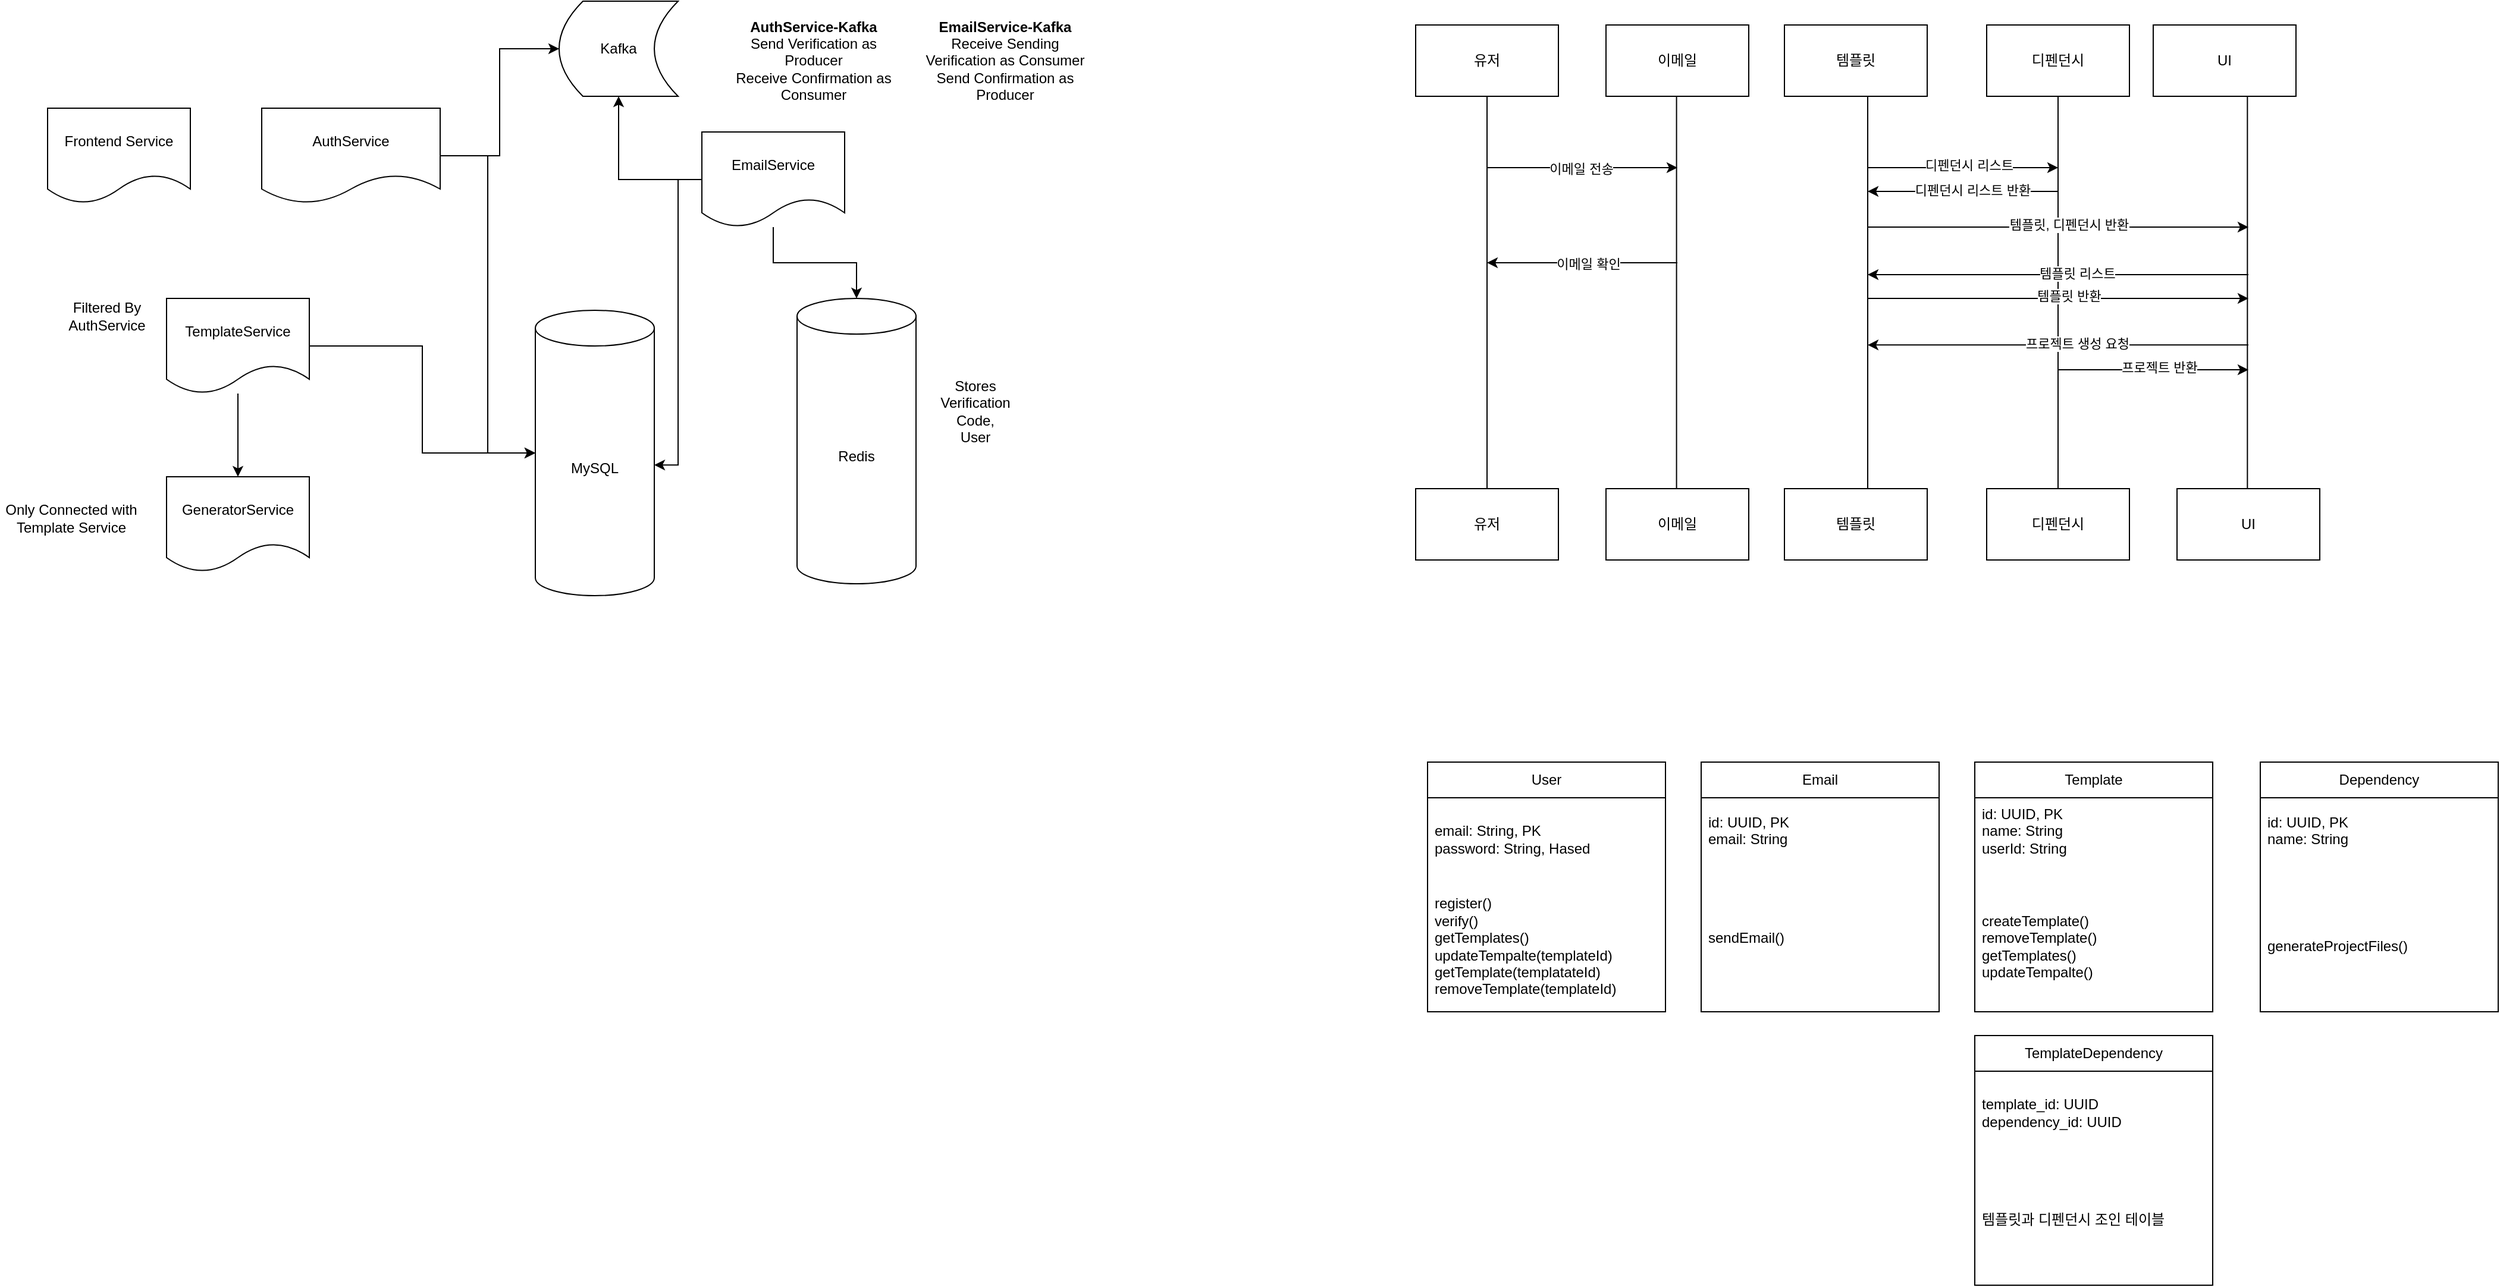 <mxfile version="26.0.6">
  <diagram name="페이지-1" id="Rsd1J2f1OYd2FTplKvdo">
    <mxGraphModel dx="2514" dy="2064" grid="1" gridSize="10" guides="1" tooltips="1" connect="1" arrows="1" fold="1" page="1" pageScale="1" pageWidth="827" pageHeight="1169" math="0" shadow="0">
      <root>
        <mxCell id="0" />
        <mxCell id="1" parent="0" />
        <mxCell id="QANVuixTyLcCwGTkLJHp-1" value="MySQL" style="shape=cylinder3;whiteSpace=wrap;html=1;boundedLbl=1;backgroundOutline=1;size=15;" parent="1" vertex="1">
          <mxGeometry x="180" y="240" width="100" height="240" as="geometry" />
        </mxCell>
        <mxCell id="QANVuixTyLcCwGTkLJHp-5" style="edgeStyle=orthogonalEdgeStyle;rounded=0;orthogonalLoop=1;jettySize=auto;html=1;entryX=0;entryY=0.5;entryDx=0;entryDy=0;" parent="1" source="QANVuixTyLcCwGTkLJHp-2" target="QANVuixTyLcCwGTkLJHp-4" edge="1">
          <mxGeometry relative="1" as="geometry" />
        </mxCell>
        <mxCell id="QANVuixTyLcCwGTkLJHp-2" value="AuthService" style="shape=document;whiteSpace=wrap;html=1;boundedLbl=1;" parent="1" vertex="1">
          <mxGeometry x="-50" y="70" width="150" height="80" as="geometry" />
        </mxCell>
        <mxCell id="QANVuixTyLcCwGTkLJHp-6" style="edgeStyle=orthogonalEdgeStyle;rounded=0;orthogonalLoop=1;jettySize=auto;html=1;" parent="1" source="QANVuixTyLcCwGTkLJHp-3" target="QANVuixTyLcCwGTkLJHp-4" edge="1">
          <mxGeometry relative="1" as="geometry" />
        </mxCell>
        <mxCell id="QANVuixTyLcCwGTkLJHp-3" value="EmailService" style="shape=document;whiteSpace=wrap;html=1;boundedLbl=1;" parent="1" vertex="1">
          <mxGeometry x="320" y="90" width="120" height="80" as="geometry" />
        </mxCell>
        <mxCell id="QANVuixTyLcCwGTkLJHp-4" value="Kafka" style="shape=dataStorage;whiteSpace=wrap;html=1;fixedSize=1;" parent="1" vertex="1">
          <mxGeometry x="200" y="-20" width="100" height="80" as="geometry" />
        </mxCell>
        <mxCell id="QANVuixTyLcCwGTkLJHp-10" value="&lt;b&gt;AuthService-Kafka&lt;/b&gt;&lt;div&gt;Send Verification as Producer&lt;br&gt;Receive Confirmation as Consumer&lt;/div&gt;" style="text;html=1;align=center;verticalAlign=middle;whiteSpace=wrap;rounded=0;" parent="1" vertex="1">
          <mxGeometry x="339" y="-20" width="150" height="100" as="geometry" />
        </mxCell>
        <mxCell id="QANVuixTyLcCwGTkLJHp-11" value="&lt;b&gt;EmailService-Kafka&lt;/b&gt;&lt;div&gt;Receive Sending Verification as Consumer&lt;/div&gt;&lt;div&gt;Send Confirmation as Producer&lt;/div&gt;" style="text;html=1;align=center;verticalAlign=middle;whiteSpace=wrap;rounded=0;" parent="1" vertex="1">
          <mxGeometry x="500" y="-20" width="150" height="100" as="geometry" />
        </mxCell>
        <mxCell id="QANVuixTyLcCwGTkLJHp-12" style="edgeStyle=orthogonalEdgeStyle;rounded=0;orthogonalLoop=1;jettySize=auto;html=1;entryX=0;entryY=0.5;entryDx=0;entryDy=0;entryPerimeter=0;" parent="1" source="QANVuixTyLcCwGTkLJHp-2" target="QANVuixTyLcCwGTkLJHp-1" edge="1">
          <mxGeometry relative="1" as="geometry" />
        </mxCell>
        <mxCell id="QANVuixTyLcCwGTkLJHp-13" style="edgeStyle=orthogonalEdgeStyle;rounded=0;orthogonalLoop=1;jettySize=auto;html=1;entryX=1;entryY=0.542;entryDx=0;entryDy=0;entryPerimeter=0;" parent="1" source="QANVuixTyLcCwGTkLJHp-3" target="QANVuixTyLcCwGTkLJHp-1" edge="1">
          <mxGeometry relative="1" as="geometry" />
        </mxCell>
        <mxCell id="QANVuixTyLcCwGTkLJHp-15" style="edgeStyle=orthogonalEdgeStyle;rounded=0;orthogonalLoop=1;jettySize=auto;html=1;" parent="1" source="QANVuixTyLcCwGTkLJHp-14" target="QANVuixTyLcCwGTkLJHp-1" edge="1">
          <mxGeometry relative="1" as="geometry" />
        </mxCell>
        <mxCell id="QANVuixTyLcCwGTkLJHp-17" style="edgeStyle=orthogonalEdgeStyle;rounded=0;orthogonalLoop=1;jettySize=auto;html=1;" parent="1" source="QANVuixTyLcCwGTkLJHp-14" target="QANVuixTyLcCwGTkLJHp-16" edge="1">
          <mxGeometry relative="1" as="geometry" />
        </mxCell>
        <mxCell id="QANVuixTyLcCwGTkLJHp-14" value="TemplateService" style="shape=document;whiteSpace=wrap;html=1;boundedLbl=1;" parent="1" vertex="1">
          <mxGeometry x="-130" y="230" width="120" height="80" as="geometry" />
        </mxCell>
        <mxCell id="QANVuixTyLcCwGTkLJHp-16" value="GeneratorService" style="shape=document;whiteSpace=wrap;html=1;boundedLbl=1;" parent="1" vertex="1">
          <mxGeometry x="-130" y="380" width="120" height="80" as="geometry" />
        </mxCell>
        <mxCell id="QANVuixTyLcCwGTkLJHp-18" value="Filtered By AuthService" style="text;html=1;align=center;verticalAlign=middle;whiteSpace=wrap;rounded=0;" parent="1" vertex="1">
          <mxGeometry x="-210" y="230" width="60" height="30" as="geometry" />
        </mxCell>
        <mxCell id="QANVuixTyLcCwGTkLJHp-19" value="Only Connected with Template Service" style="text;html=1;align=center;verticalAlign=middle;whiteSpace=wrap;rounded=0;" parent="1" vertex="1">
          <mxGeometry x="-270" y="380" width="120" height="70" as="geometry" />
        </mxCell>
        <mxCell id="QANVuixTyLcCwGTkLJHp-20" value="Frontend Service" style="shape=document;whiteSpace=wrap;html=1;boundedLbl=1;" parent="1" vertex="1">
          <mxGeometry x="-230" y="70" width="120" height="80" as="geometry" />
        </mxCell>
        <mxCell id="QANVuixTyLcCwGTkLJHp-71" value="유저" style="rounded=0;whiteSpace=wrap;html=1;" parent="1" vertex="1">
          <mxGeometry x="920" width="120" height="60" as="geometry" />
        </mxCell>
        <mxCell id="QANVuixTyLcCwGTkLJHp-72" value="템플릿" style="rounded=0;whiteSpace=wrap;html=1;" parent="1" vertex="1">
          <mxGeometry x="1230" width="120" height="60" as="geometry" />
        </mxCell>
        <mxCell id="QANVuixTyLcCwGTkLJHp-73" value="디펜던시" style="rounded=0;whiteSpace=wrap;html=1;" parent="1" vertex="1">
          <mxGeometry x="1400" width="120" height="60" as="geometry" />
        </mxCell>
        <mxCell id="QANVuixTyLcCwGTkLJHp-74" value="이메일" style="rounded=0;whiteSpace=wrap;html=1;" parent="1" vertex="1">
          <mxGeometry x="1080" width="120" height="60" as="geometry" />
        </mxCell>
        <mxCell id="QANVuixTyLcCwGTkLJHp-79" value="유저" style="rounded=0;whiteSpace=wrap;html=1;" parent="1" vertex="1">
          <mxGeometry x="920" y="390" width="120" height="60" as="geometry" />
        </mxCell>
        <mxCell id="QANVuixTyLcCwGTkLJHp-80" value="템플릿" style="rounded=0;whiteSpace=wrap;html=1;" parent="1" vertex="1">
          <mxGeometry x="1230" y="390" width="120" height="60" as="geometry" />
        </mxCell>
        <mxCell id="QANVuixTyLcCwGTkLJHp-81" value="디펜던시" style="rounded=0;whiteSpace=wrap;html=1;" parent="1" vertex="1">
          <mxGeometry x="1400" y="390" width="120" height="60" as="geometry" />
        </mxCell>
        <mxCell id="QANVuixTyLcCwGTkLJHp-82" value="이메일" style="rounded=0;whiteSpace=wrap;html=1;" parent="1" vertex="1">
          <mxGeometry x="1080" y="390" width="120" height="60" as="geometry" />
        </mxCell>
        <mxCell id="QANVuixTyLcCwGTkLJHp-83" value="" style="endArrow=none;html=1;rounded=0;exitX=0.5;exitY=0;exitDx=0;exitDy=0;" parent="1" source="QANVuixTyLcCwGTkLJHp-79" target="QANVuixTyLcCwGTkLJHp-71" edge="1">
          <mxGeometry width="50" height="50" relative="1" as="geometry">
            <mxPoint x="1000" y="330" as="sourcePoint" />
            <mxPoint x="1010" y="70" as="targetPoint" />
          </mxGeometry>
        </mxCell>
        <mxCell id="QANVuixTyLcCwGTkLJHp-84" value="" style="endArrow=none;html=1;rounded=0;exitX=0.5;exitY=0;exitDx=0;exitDy=0;" parent="1" edge="1">
          <mxGeometry width="50" height="50" relative="1" as="geometry">
            <mxPoint x="1139.29" y="390" as="sourcePoint" />
            <mxPoint x="1139.29" y="60" as="targetPoint" />
          </mxGeometry>
        </mxCell>
        <mxCell id="QANVuixTyLcCwGTkLJHp-85" value="" style="endArrow=none;html=1;rounded=0;exitX=0.5;exitY=0;exitDx=0;exitDy=0;" parent="1" edge="1">
          <mxGeometry width="50" height="50" relative="1" as="geometry">
            <mxPoint x="1300" y="390" as="sourcePoint" />
            <mxPoint x="1300" y="60" as="targetPoint" />
          </mxGeometry>
        </mxCell>
        <mxCell id="QANVuixTyLcCwGTkLJHp-86" value="" style="endArrow=none;html=1;rounded=0;exitX=0.5;exitY=0;exitDx=0;exitDy=0;" parent="1" edge="1">
          <mxGeometry width="50" height="50" relative="1" as="geometry">
            <mxPoint x="1460" y="390" as="sourcePoint" />
            <mxPoint x="1460" y="60" as="targetPoint" />
          </mxGeometry>
        </mxCell>
        <mxCell id="QANVuixTyLcCwGTkLJHp-87" value="" style="endArrow=classic;html=1;rounded=0;" parent="1" edge="1">
          <mxGeometry width="50" height="50" relative="1" as="geometry">
            <mxPoint x="980" y="120" as="sourcePoint" />
            <mxPoint x="1140" y="120" as="targetPoint" />
          </mxGeometry>
        </mxCell>
        <mxCell id="QANVuixTyLcCwGTkLJHp-88" value="이메일 전송" style="edgeLabel;html=1;align=center;verticalAlign=middle;resizable=0;points=[];" parent="QANVuixTyLcCwGTkLJHp-87" vertex="1" connectable="0">
          <mxGeometry x="-0.019" y="-1" relative="1" as="geometry">
            <mxPoint as="offset" />
          </mxGeometry>
        </mxCell>
        <mxCell id="QANVuixTyLcCwGTkLJHp-92" value="" style="endArrow=classic;html=1;rounded=0;" parent="1" edge="1">
          <mxGeometry width="50" height="50" relative="1" as="geometry">
            <mxPoint x="1300" y="120" as="sourcePoint" />
            <mxPoint x="1460" y="120" as="targetPoint" />
          </mxGeometry>
        </mxCell>
        <mxCell id="QANVuixTyLcCwGTkLJHp-98" value="디펜던시 리스트" style="edgeLabel;html=1;align=center;verticalAlign=middle;resizable=0;points=[];" parent="QANVuixTyLcCwGTkLJHp-92" vertex="1" connectable="0">
          <mxGeometry x="0.054" y="2" relative="1" as="geometry">
            <mxPoint as="offset" />
          </mxGeometry>
        </mxCell>
        <mxCell id="QANVuixTyLcCwGTkLJHp-93" value="" style="endArrow=classic;html=1;rounded=0;" parent="1" edge="1">
          <mxGeometry width="50" height="50" relative="1" as="geometry">
            <mxPoint x="1140" y="200" as="sourcePoint" />
            <mxPoint x="980" y="200" as="targetPoint" />
          </mxGeometry>
        </mxCell>
        <mxCell id="QANVuixTyLcCwGTkLJHp-95" value="이메일 확인" style="edgeLabel;html=1;align=center;verticalAlign=middle;resizable=0;points=[];" parent="QANVuixTyLcCwGTkLJHp-93" vertex="1" connectable="0">
          <mxGeometry x="-0.054" y="1" relative="1" as="geometry">
            <mxPoint as="offset" />
          </mxGeometry>
        </mxCell>
        <mxCell id="QANVuixTyLcCwGTkLJHp-101" value="UI" style="rounded=0;whiteSpace=wrap;html=1;" parent="1" vertex="1">
          <mxGeometry x="1540" width="120" height="60" as="geometry" />
        </mxCell>
        <mxCell id="QANVuixTyLcCwGTkLJHp-102" value="UI" style="rounded=0;whiteSpace=wrap;html=1;" parent="1" vertex="1">
          <mxGeometry x="1560" y="390" width="120" height="60" as="geometry" />
        </mxCell>
        <mxCell id="QANVuixTyLcCwGTkLJHp-103" value="" style="endArrow=none;html=1;rounded=0;exitX=0.5;exitY=0;exitDx=0;exitDy=0;" parent="1" edge="1">
          <mxGeometry width="50" height="50" relative="1" as="geometry">
            <mxPoint x="1619.17" y="390" as="sourcePoint" />
            <mxPoint x="1619.17" y="60" as="targetPoint" />
          </mxGeometry>
        </mxCell>
        <mxCell id="QANVuixTyLcCwGTkLJHp-104" value="" style="endArrow=classic;html=1;rounded=0;" parent="1" edge="1">
          <mxGeometry width="50" height="50" relative="1" as="geometry">
            <mxPoint x="1620" y="269.17" as="sourcePoint" />
            <mxPoint x="1300" y="269.17" as="targetPoint" />
          </mxGeometry>
        </mxCell>
        <mxCell id="QANVuixTyLcCwGTkLJHp-105" value="프로젝트 생성 요청" style="edgeLabel;html=1;align=center;verticalAlign=middle;resizable=0;points=[];" parent="QANVuixTyLcCwGTkLJHp-104" vertex="1" connectable="0">
          <mxGeometry x="-0.09" y="-1" relative="1" as="geometry">
            <mxPoint x="1" as="offset" />
          </mxGeometry>
        </mxCell>
        <mxCell id="QANVuixTyLcCwGTkLJHp-106" value="" style="endArrow=classic;html=1;rounded=0;" parent="1" edge="1">
          <mxGeometry width="50" height="50" relative="1" as="geometry">
            <mxPoint x="1460" y="290" as="sourcePoint" />
            <mxPoint x="1620" y="290" as="targetPoint" />
          </mxGeometry>
        </mxCell>
        <mxCell id="QANVuixTyLcCwGTkLJHp-107" value="프로젝트 반환" style="edgeLabel;html=1;align=center;verticalAlign=middle;resizable=0;points=[];" parent="QANVuixTyLcCwGTkLJHp-106" vertex="1" connectable="0">
          <mxGeometry x="0.054" y="2" relative="1" as="geometry">
            <mxPoint as="offset" />
          </mxGeometry>
        </mxCell>
        <mxCell id="QANVuixTyLcCwGTkLJHp-110" value="" style="endArrow=classic;html=1;rounded=0;" parent="1" edge="1">
          <mxGeometry width="50" height="50" relative="1" as="geometry">
            <mxPoint x="1620" y="210" as="sourcePoint" />
            <mxPoint x="1300" y="210" as="targetPoint" />
          </mxGeometry>
        </mxCell>
        <mxCell id="QANVuixTyLcCwGTkLJHp-111" value="템플릿 리스트" style="edgeLabel;html=1;align=center;verticalAlign=middle;resizable=0;points=[];" parent="QANVuixTyLcCwGTkLJHp-110" vertex="1" connectable="0">
          <mxGeometry x="-0.09" y="-1" relative="1" as="geometry">
            <mxPoint x="1" as="offset" />
          </mxGeometry>
        </mxCell>
        <mxCell id="QANVuixTyLcCwGTkLJHp-113" value="" style="endArrow=classic;html=1;rounded=0;" parent="1" edge="1">
          <mxGeometry width="50" height="50" relative="1" as="geometry">
            <mxPoint x="1300" y="230" as="sourcePoint" />
            <mxPoint x="1620" y="230" as="targetPoint" />
          </mxGeometry>
        </mxCell>
        <mxCell id="QANVuixTyLcCwGTkLJHp-114" value="템플릿 반환" style="edgeLabel;html=1;align=center;verticalAlign=middle;resizable=0;points=[];" parent="QANVuixTyLcCwGTkLJHp-113" vertex="1" connectable="0">
          <mxGeometry x="0.054" y="2" relative="1" as="geometry">
            <mxPoint as="offset" />
          </mxGeometry>
        </mxCell>
        <mxCell id="QANVuixTyLcCwGTkLJHp-115" value="" style="endArrow=classic;html=1;rounded=0;" parent="1" edge="1">
          <mxGeometry width="50" height="50" relative="1" as="geometry">
            <mxPoint x="1460" y="140" as="sourcePoint" />
            <mxPoint x="1300" y="140" as="targetPoint" />
          </mxGeometry>
        </mxCell>
        <mxCell id="QANVuixTyLcCwGTkLJHp-116" value="디펜던시 리스트 반환" style="edgeLabel;html=1;align=center;verticalAlign=middle;resizable=0;points=[];" parent="QANVuixTyLcCwGTkLJHp-115" vertex="1" connectable="0">
          <mxGeometry x="-0.09" y="-1" relative="1" as="geometry">
            <mxPoint x="1" as="offset" />
          </mxGeometry>
        </mxCell>
        <mxCell id="QANVuixTyLcCwGTkLJHp-117" value="" style="endArrow=classic;html=1;rounded=0;" parent="1" edge="1">
          <mxGeometry width="50" height="50" relative="1" as="geometry">
            <mxPoint x="1300" y="170" as="sourcePoint" />
            <mxPoint x="1620" y="170" as="targetPoint" />
          </mxGeometry>
        </mxCell>
        <mxCell id="QANVuixTyLcCwGTkLJHp-118" value="템플릿, 디펜던시 반환" style="edgeLabel;html=1;align=center;verticalAlign=middle;resizable=0;points=[];" parent="QANVuixTyLcCwGTkLJHp-117" vertex="1" connectable="0">
          <mxGeometry x="0.054" y="2" relative="1" as="geometry">
            <mxPoint as="offset" />
          </mxGeometry>
        </mxCell>
        <mxCell id="QANVuixTyLcCwGTkLJHp-120" value="User" style="swimlane;fontStyle=0;childLayout=stackLayout;horizontal=1;startSize=30;horizontalStack=0;resizeParent=1;resizeParentMax=0;resizeLast=0;collapsible=1;marginBottom=0;whiteSpace=wrap;html=1;" parent="1" vertex="1">
          <mxGeometry x="930" y="620" width="200" height="210" as="geometry" />
        </mxCell>
        <mxCell id="QANVuixTyLcCwGTkLJHp-121" value="email: String, PK&lt;br&gt;password: String, Hased" style="text;strokeColor=none;fillColor=none;align=left;verticalAlign=middle;spacingLeft=4;spacingRight=4;overflow=hidden;points=[[0,0.5],[1,0.5]];portConstraint=eastwest;rotatable=0;whiteSpace=wrap;html=1;" parent="QANVuixTyLcCwGTkLJHp-120" vertex="1">
          <mxGeometry y="30" width="200" height="70" as="geometry" />
        </mxCell>
        <mxCell id="QANVuixTyLcCwGTkLJHp-123" value="register()&lt;div&gt;verify()&lt;br&gt;&lt;/div&gt;&lt;div&gt;getTemplates()&lt;br&gt;updateTempalte(templateId)&lt;br&gt;getTemplate(templatateId)&lt;/div&gt;&lt;div&gt;removeTemplate(templateId)&lt;br&gt;&lt;/div&gt;" style="text;strokeColor=none;fillColor=none;align=left;verticalAlign=middle;spacingLeft=4;spacingRight=4;overflow=hidden;points=[[0,0.5],[1,0.5]];portConstraint=eastwest;rotatable=0;whiteSpace=wrap;html=1;" parent="QANVuixTyLcCwGTkLJHp-120" vertex="1">
          <mxGeometry y="100" width="200" height="110" as="geometry" />
        </mxCell>
        <mxCell id="QANVuixTyLcCwGTkLJHp-125" value="Email" style="swimlane;fontStyle=0;childLayout=stackLayout;horizontal=1;startSize=30;horizontalStack=0;resizeParent=1;resizeParentMax=0;resizeLast=0;collapsible=1;marginBottom=0;whiteSpace=wrap;html=1;" parent="1" vertex="1">
          <mxGeometry x="1160" y="620" width="200" height="210" as="geometry" />
        </mxCell>
        <mxCell id="QANVuixTyLcCwGTkLJHp-126" value="&lt;div&gt;id: UUID, PK&lt;/div&gt;email: String&lt;div&gt;&lt;br&gt;&lt;/div&gt;" style="text;strokeColor=none;fillColor=none;align=left;verticalAlign=middle;spacingLeft=4;spacingRight=4;overflow=hidden;points=[[0,0.5],[1,0.5]];portConstraint=eastwest;rotatable=0;whiteSpace=wrap;html=1;" parent="QANVuixTyLcCwGTkLJHp-125" vertex="1">
          <mxGeometry y="30" width="200" height="70" as="geometry" />
        </mxCell>
        <mxCell id="QANVuixTyLcCwGTkLJHp-127" value="sendEmail()&lt;br&gt;&lt;div&gt;&lt;br&gt;&lt;/div&gt;" style="text;strokeColor=none;fillColor=none;align=left;verticalAlign=middle;spacingLeft=4;spacingRight=4;overflow=hidden;points=[[0,0.5],[1,0.5]];portConstraint=eastwest;rotatable=0;whiteSpace=wrap;html=1;" parent="QANVuixTyLcCwGTkLJHp-125" vertex="1">
          <mxGeometry y="100" width="200" height="110" as="geometry" />
        </mxCell>
        <mxCell id="QANVuixTyLcCwGTkLJHp-128" value="Template" style="swimlane;fontStyle=0;childLayout=stackLayout;horizontal=1;startSize=30;horizontalStack=0;resizeParent=1;resizeParentMax=0;resizeLast=0;collapsible=1;marginBottom=0;whiteSpace=wrap;html=1;" parent="1" vertex="1">
          <mxGeometry x="1390" y="620" width="200" height="210" as="geometry" />
        </mxCell>
        <mxCell id="QANVuixTyLcCwGTkLJHp-129" value="&lt;div&gt;id: UUID, PK&lt;br&gt;name: String&lt;br&gt;userId: String&lt;/div&gt;&lt;div&gt;&lt;br&gt;&lt;/div&gt;" style="text;strokeColor=none;fillColor=none;align=left;verticalAlign=middle;spacingLeft=4;spacingRight=4;overflow=hidden;points=[[0,0.5],[1,0.5]];portConstraint=eastwest;rotatable=0;whiteSpace=wrap;html=1;" parent="QANVuixTyLcCwGTkLJHp-128" vertex="1">
          <mxGeometry y="30" width="200" height="70" as="geometry" />
        </mxCell>
        <mxCell id="QANVuixTyLcCwGTkLJHp-130" value="&lt;div&gt;createTemplate()&lt;/div&gt;&lt;div&gt;removeTemplate()&lt;/div&gt;&lt;div&gt;getTemplates()&lt;/div&gt;&lt;div&gt;updateTempalte()&lt;/div&gt;" style="text;strokeColor=none;fillColor=none;align=left;verticalAlign=middle;spacingLeft=4;spacingRight=4;overflow=hidden;points=[[0,0.5],[1,0.5]];portConstraint=eastwest;rotatable=0;whiteSpace=wrap;html=1;" parent="QANVuixTyLcCwGTkLJHp-128" vertex="1">
          <mxGeometry y="100" width="200" height="110" as="geometry" />
        </mxCell>
        <mxCell id="QANVuixTyLcCwGTkLJHp-131" value="Redis" style="shape=cylinder3;whiteSpace=wrap;html=1;boundedLbl=1;backgroundOutline=1;size=15;" parent="1" vertex="1">
          <mxGeometry x="400" y="230" width="100" height="240" as="geometry" />
        </mxCell>
        <mxCell id="QANVuixTyLcCwGTkLJHp-132" style="edgeStyle=orthogonalEdgeStyle;rounded=0;orthogonalLoop=1;jettySize=auto;html=1;entryX=0.5;entryY=0;entryDx=0;entryDy=0;entryPerimeter=0;" parent="1" source="QANVuixTyLcCwGTkLJHp-3" target="QANVuixTyLcCwGTkLJHp-131" edge="1">
          <mxGeometry relative="1" as="geometry" />
        </mxCell>
        <mxCell id="QANVuixTyLcCwGTkLJHp-133" value="Stores Verification Code, User" style="text;html=1;align=center;verticalAlign=middle;whiteSpace=wrap;rounded=0;" parent="1" vertex="1">
          <mxGeometry x="520" y="310" width="60" height="30" as="geometry" />
        </mxCell>
        <mxCell id="QANVuixTyLcCwGTkLJHp-134" value="Dependency" style="swimlane;fontStyle=0;childLayout=stackLayout;horizontal=1;startSize=30;horizontalStack=0;resizeParent=1;resizeParentMax=0;resizeLast=0;collapsible=1;marginBottom=0;whiteSpace=wrap;html=1;" parent="1" vertex="1">
          <mxGeometry x="1630" y="620" width="200" height="210" as="geometry" />
        </mxCell>
        <mxCell id="QANVuixTyLcCwGTkLJHp-135" value="&lt;div&gt;id: UUID, PK&lt;br&gt;name: String&lt;/div&gt;&lt;div&gt;&lt;br&gt;&lt;/div&gt;" style="text;strokeColor=none;fillColor=none;align=left;verticalAlign=middle;spacingLeft=4;spacingRight=4;overflow=hidden;points=[[0,0.5],[1,0.5]];portConstraint=eastwest;rotatable=0;whiteSpace=wrap;html=1;" parent="QANVuixTyLcCwGTkLJHp-134" vertex="1">
          <mxGeometry y="30" width="200" height="70" as="geometry" />
        </mxCell>
        <mxCell id="QANVuixTyLcCwGTkLJHp-136" value="generateProjectFiles()" style="text;strokeColor=none;fillColor=none;align=left;verticalAlign=middle;spacingLeft=4;spacingRight=4;overflow=hidden;points=[[0,0.5],[1,0.5]];portConstraint=eastwest;rotatable=0;whiteSpace=wrap;html=1;" parent="QANVuixTyLcCwGTkLJHp-134" vertex="1">
          <mxGeometry y="100" width="200" height="110" as="geometry" />
        </mxCell>
        <mxCell id="QANVuixTyLcCwGTkLJHp-137" value="TemplateDependency" style="swimlane;fontStyle=0;childLayout=stackLayout;horizontal=1;startSize=30;horizontalStack=0;resizeParent=1;resizeParentMax=0;resizeLast=0;collapsible=1;marginBottom=0;whiteSpace=wrap;html=1;" parent="1" vertex="1">
          <mxGeometry x="1390" y="850" width="200" height="210" as="geometry" />
        </mxCell>
        <mxCell id="QANVuixTyLcCwGTkLJHp-138" value="template_id: UUID&lt;br&gt;dependency_id: UUID" style="text;strokeColor=none;fillColor=none;align=left;verticalAlign=middle;spacingLeft=4;spacingRight=4;overflow=hidden;points=[[0,0.5],[1,0.5]];portConstraint=eastwest;rotatable=0;whiteSpace=wrap;html=1;" parent="QANVuixTyLcCwGTkLJHp-137" vertex="1">
          <mxGeometry y="30" width="200" height="70" as="geometry" />
        </mxCell>
        <mxCell id="QANVuixTyLcCwGTkLJHp-139" value="템플릿과 디펜던시 조인 테이블" style="text;strokeColor=none;fillColor=none;align=left;verticalAlign=middle;spacingLeft=4;spacingRight=4;overflow=hidden;points=[[0,0.5],[1,0.5]];portConstraint=eastwest;rotatable=0;whiteSpace=wrap;html=1;" parent="QANVuixTyLcCwGTkLJHp-137" vertex="1">
          <mxGeometry y="100" width="200" height="110" as="geometry" />
        </mxCell>
      </root>
    </mxGraphModel>
  </diagram>
</mxfile>
